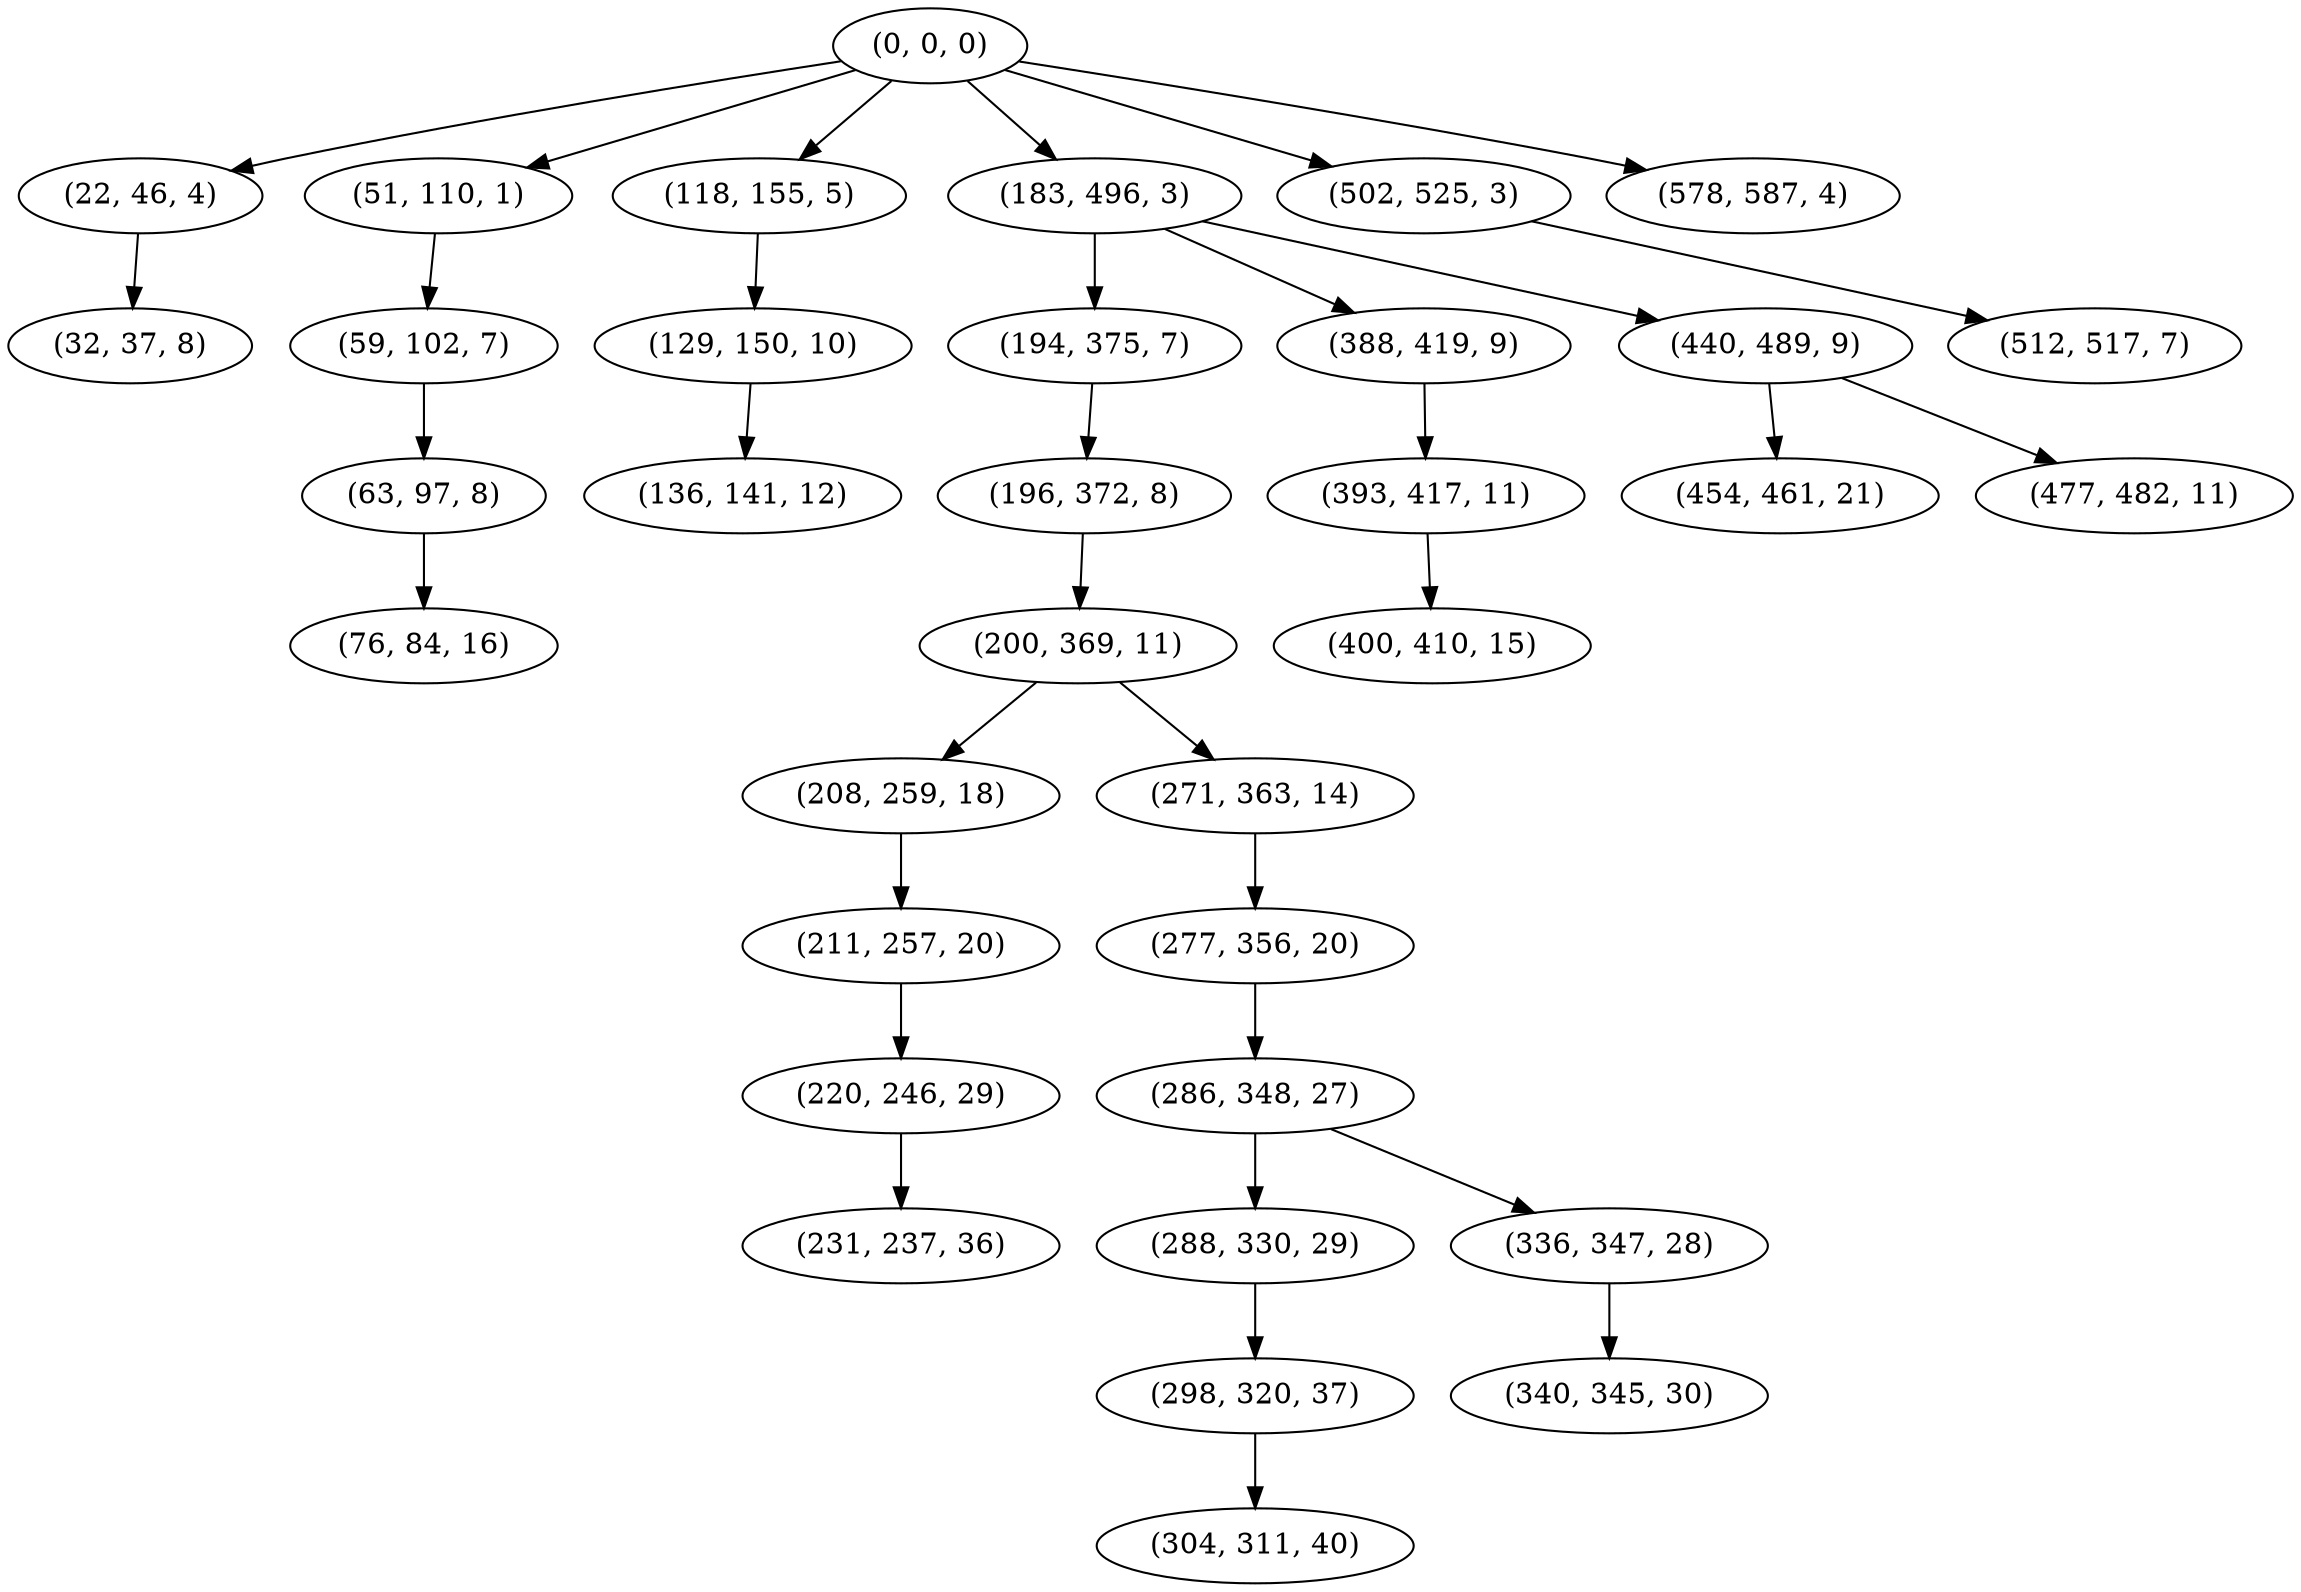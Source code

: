 digraph tree {
    "(0, 0, 0)";
    "(22, 46, 4)";
    "(32, 37, 8)";
    "(51, 110, 1)";
    "(59, 102, 7)";
    "(63, 97, 8)";
    "(76, 84, 16)";
    "(118, 155, 5)";
    "(129, 150, 10)";
    "(136, 141, 12)";
    "(183, 496, 3)";
    "(194, 375, 7)";
    "(196, 372, 8)";
    "(200, 369, 11)";
    "(208, 259, 18)";
    "(211, 257, 20)";
    "(220, 246, 29)";
    "(231, 237, 36)";
    "(271, 363, 14)";
    "(277, 356, 20)";
    "(286, 348, 27)";
    "(288, 330, 29)";
    "(298, 320, 37)";
    "(304, 311, 40)";
    "(336, 347, 28)";
    "(340, 345, 30)";
    "(388, 419, 9)";
    "(393, 417, 11)";
    "(400, 410, 15)";
    "(440, 489, 9)";
    "(454, 461, 21)";
    "(477, 482, 11)";
    "(502, 525, 3)";
    "(512, 517, 7)";
    "(578, 587, 4)";
    "(0, 0, 0)" -> "(22, 46, 4)";
    "(0, 0, 0)" -> "(51, 110, 1)";
    "(0, 0, 0)" -> "(118, 155, 5)";
    "(0, 0, 0)" -> "(183, 496, 3)";
    "(0, 0, 0)" -> "(502, 525, 3)";
    "(0, 0, 0)" -> "(578, 587, 4)";
    "(22, 46, 4)" -> "(32, 37, 8)";
    "(51, 110, 1)" -> "(59, 102, 7)";
    "(59, 102, 7)" -> "(63, 97, 8)";
    "(63, 97, 8)" -> "(76, 84, 16)";
    "(118, 155, 5)" -> "(129, 150, 10)";
    "(129, 150, 10)" -> "(136, 141, 12)";
    "(183, 496, 3)" -> "(194, 375, 7)";
    "(183, 496, 3)" -> "(388, 419, 9)";
    "(183, 496, 3)" -> "(440, 489, 9)";
    "(194, 375, 7)" -> "(196, 372, 8)";
    "(196, 372, 8)" -> "(200, 369, 11)";
    "(200, 369, 11)" -> "(208, 259, 18)";
    "(200, 369, 11)" -> "(271, 363, 14)";
    "(208, 259, 18)" -> "(211, 257, 20)";
    "(211, 257, 20)" -> "(220, 246, 29)";
    "(220, 246, 29)" -> "(231, 237, 36)";
    "(271, 363, 14)" -> "(277, 356, 20)";
    "(277, 356, 20)" -> "(286, 348, 27)";
    "(286, 348, 27)" -> "(288, 330, 29)";
    "(286, 348, 27)" -> "(336, 347, 28)";
    "(288, 330, 29)" -> "(298, 320, 37)";
    "(298, 320, 37)" -> "(304, 311, 40)";
    "(336, 347, 28)" -> "(340, 345, 30)";
    "(388, 419, 9)" -> "(393, 417, 11)";
    "(393, 417, 11)" -> "(400, 410, 15)";
    "(440, 489, 9)" -> "(454, 461, 21)";
    "(440, 489, 9)" -> "(477, 482, 11)";
    "(502, 525, 3)" -> "(512, 517, 7)";
}
